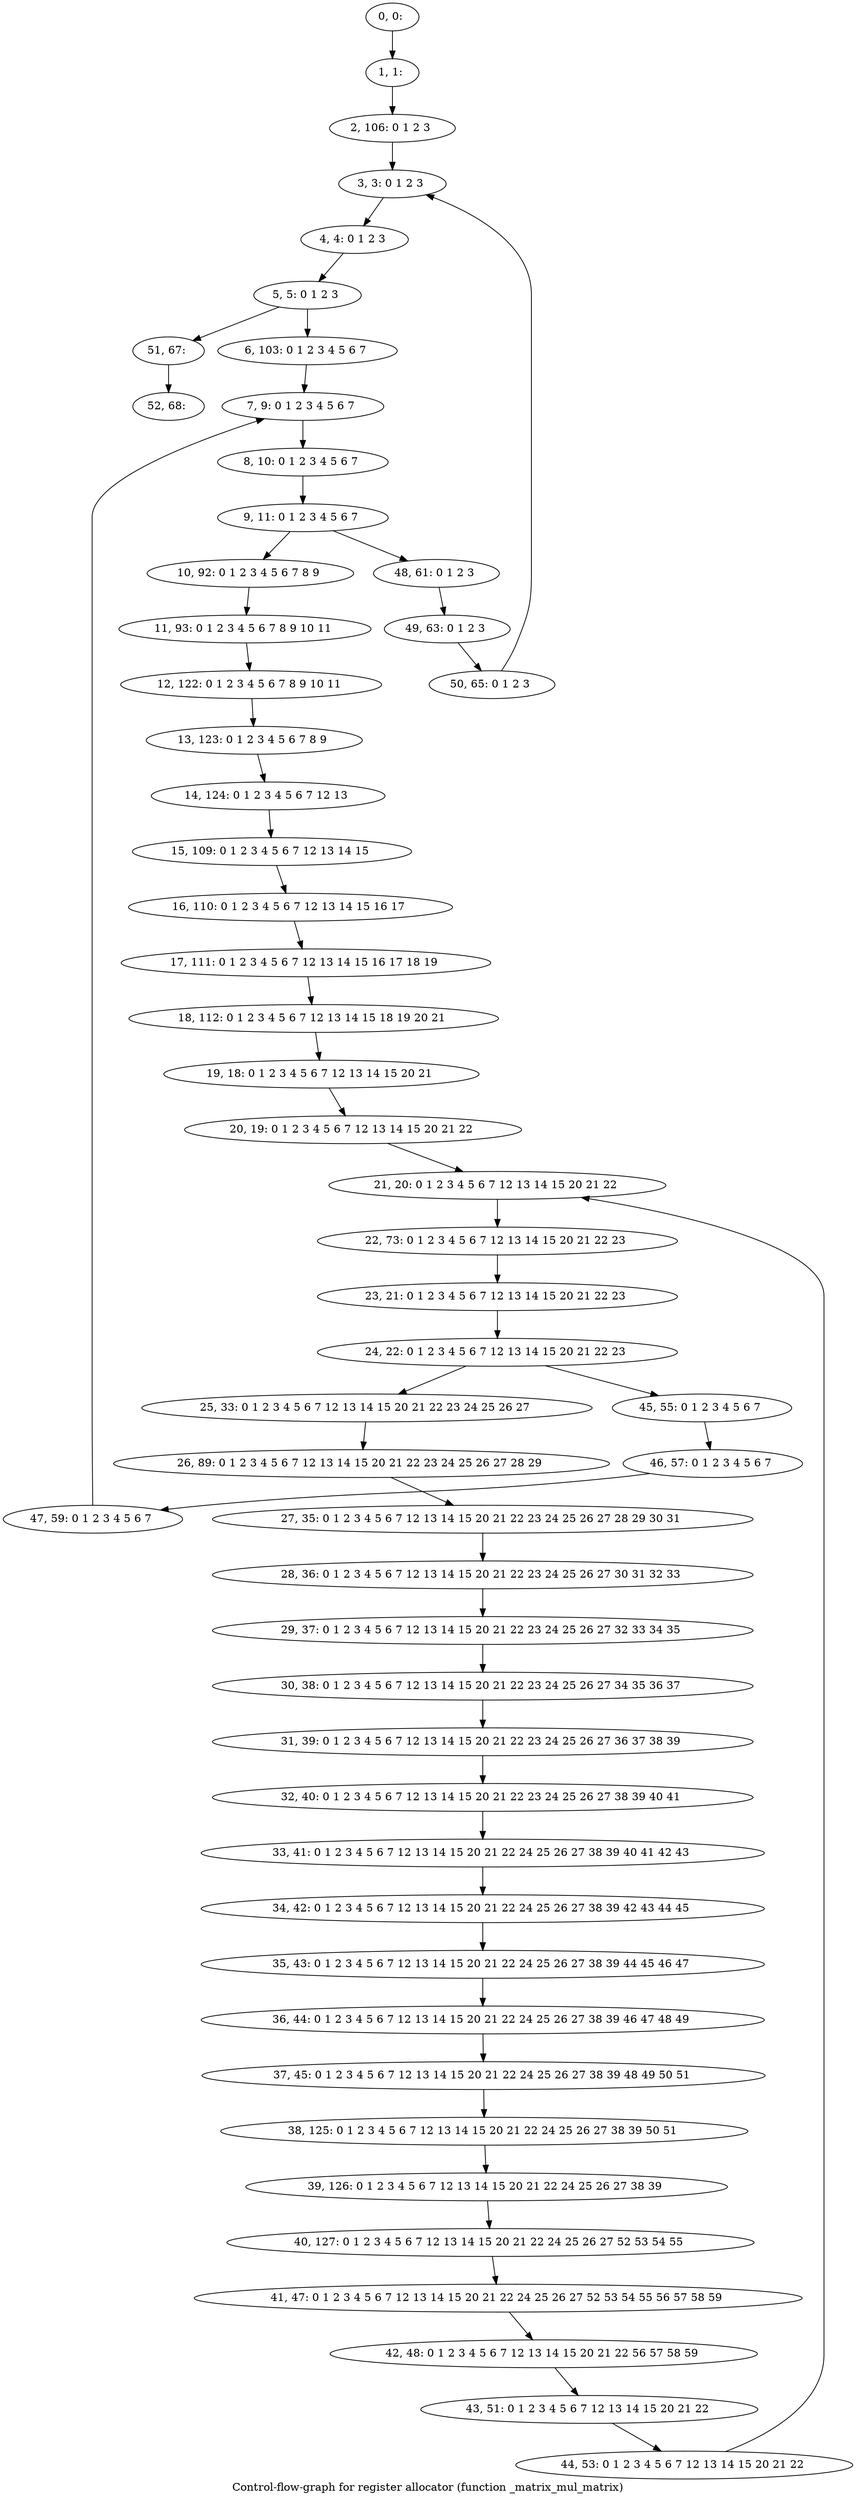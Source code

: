 digraph G {
graph [label="Control-flow-graph for register allocator (function _matrix_mul_matrix)"]
0[label="0, 0: "];
1[label="1, 1: "];
2[label="2, 106: 0 1 2 3 "];
3[label="3, 3: 0 1 2 3 "];
4[label="4, 4: 0 1 2 3 "];
5[label="5, 5: 0 1 2 3 "];
6[label="6, 103: 0 1 2 3 4 5 6 7 "];
7[label="7, 9: 0 1 2 3 4 5 6 7 "];
8[label="8, 10: 0 1 2 3 4 5 6 7 "];
9[label="9, 11: 0 1 2 3 4 5 6 7 "];
10[label="10, 92: 0 1 2 3 4 5 6 7 8 9 "];
11[label="11, 93: 0 1 2 3 4 5 6 7 8 9 10 11 "];
12[label="12, 122: 0 1 2 3 4 5 6 7 8 9 10 11 "];
13[label="13, 123: 0 1 2 3 4 5 6 7 8 9 "];
14[label="14, 124: 0 1 2 3 4 5 6 7 12 13 "];
15[label="15, 109: 0 1 2 3 4 5 6 7 12 13 14 15 "];
16[label="16, 110: 0 1 2 3 4 5 6 7 12 13 14 15 16 17 "];
17[label="17, 111: 0 1 2 3 4 5 6 7 12 13 14 15 16 17 18 19 "];
18[label="18, 112: 0 1 2 3 4 5 6 7 12 13 14 15 18 19 20 21 "];
19[label="19, 18: 0 1 2 3 4 5 6 7 12 13 14 15 20 21 "];
20[label="20, 19: 0 1 2 3 4 5 6 7 12 13 14 15 20 21 22 "];
21[label="21, 20: 0 1 2 3 4 5 6 7 12 13 14 15 20 21 22 "];
22[label="22, 73: 0 1 2 3 4 5 6 7 12 13 14 15 20 21 22 23 "];
23[label="23, 21: 0 1 2 3 4 5 6 7 12 13 14 15 20 21 22 23 "];
24[label="24, 22: 0 1 2 3 4 5 6 7 12 13 14 15 20 21 22 23 "];
25[label="25, 33: 0 1 2 3 4 5 6 7 12 13 14 15 20 21 22 23 24 25 26 27 "];
26[label="26, 89: 0 1 2 3 4 5 6 7 12 13 14 15 20 21 22 23 24 25 26 27 28 29 "];
27[label="27, 35: 0 1 2 3 4 5 6 7 12 13 14 15 20 21 22 23 24 25 26 27 28 29 30 31 "];
28[label="28, 36: 0 1 2 3 4 5 6 7 12 13 14 15 20 21 22 23 24 25 26 27 30 31 32 33 "];
29[label="29, 37: 0 1 2 3 4 5 6 7 12 13 14 15 20 21 22 23 24 25 26 27 32 33 34 35 "];
30[label="30, 38: 0 1 2 3 4 5 6 7 12 13 14 15 20 21 22 23 24 25 26 27 34 35 36 37 "];
31[label="31, 39: 0 1 2 3 4 5 6 7 12 13 14 15 20 21 22 23 24 25 26 27 36 37 38 39 "];
32[label="32, 40: 0 1 2 3 4 5 6 7 12 13 14 15 20 21 22 23 24 25 26 27 38 39 40 41 "];
33[label="33, 41: 0 1 2 3 4 5 6 7 12 13 14 15 20 21 22 24 25 26 27 38 39 40 41 42 43 "];
34[label="34, 42: 0 1 2 3 4 5 6 7 12 13 14 15 20 21 22 24 25 26 27 38 39 42 43 44 45 "];
35[label="35, 43: 0 1 2 3 4 5 6 7 12 13 14 15 20 21 22 24 25 26 27 38 39 44 45 46 47 "];
36[label="36, 44: 0 1 2 3 4 5 6 7 12 13 14 15 20 21 22 24 25 26 27 38 39 46 47 48 49 "];
37[label="37, 45: 0 1 2 3 4 5 6 7 12 13 14 15 20 21 22 24 25 26 27 38 39 48 49 50 51 "];
38[label="38, 125: 0 1 2 3 4 5 6 7 12 13 14 15 20 21 22 24 25 26 27 38 39 50 51 "];
39[label="39, 126: 0 1 2 3 4 5 6 7 12 13 14 15 20 21 22 24 25 26 27 38 39 "];
40[label="40, 127: 0 1 2 3 4 5 6 7 12 13 14 15 20 21 22 24 25 26 27 52 53 54 55 "];
41[label="41, 47: 0 1 2 3 4 5 6 7 12 13 14 15 20 21 22 24 25 26 27 52 53 54 55 56 57 58 59 "];
42[label="42, 48: 0 1 2 3 4 5 6 7 12 13 14 15 20 21 22 56 57 58 59 "];
43[label="43, 51: 0 1 2 3 4 5 6 7 12 13 14 15 20 21 22 "];
44[label="44, 53: 0 1 2 3 4 5 6 7 12 13 14 15 20 21 22 "];
45[label="45, 55: 0 1 2 3 4 5 6 7 "];
46[label="46, 57: 0 1 2 3 4 5 6 7 "];
47[label="47, 59: 0 1 2 3 4 5 6 7 "];
48[label="48, 61: 0 1 2 3 "];
49[label="49, 63: 0 1 2 3 "];
50[label="50, 65: 0 1 2 3 "];
51[label="51, 67: "];
52[label="52, 68: "];
0->1 ;
1->2 ;
2->3 ;
3->4 ;
4->5 ;
5->6 ;
5->51 ;
6->7 ;
7->8 ;
8->9 ;
9->10 ;
9->48 ;
10->11 ;
11->12 ;
12->13 ;
13->14 ;
14->15 ;
15->16 ;
16->17 ;
17->18 ;
18->19 ;
19->20 ;
20->21 ;
21->22 ;
22->23 ;
23->24 ;
24->25 ;
24->45 ;
25->26 ;
26->27 ;
27->28 ;
28->29 ;
29->30 ;
30->31 ;
31->32 ;
32->33 ;
33->34 ;
34->35 ;
35->36 ;
36->37 ;
37->38 ;
38->39 ;
39->40 ;
40->41 ;
41->42 ;
42->43 ;
43->44 ;
44->21 ;
45->46 ;
46->47 ;
47->7 ;
48->49 ;
49->50 ;
50->3 ;
51->52 ;
}
